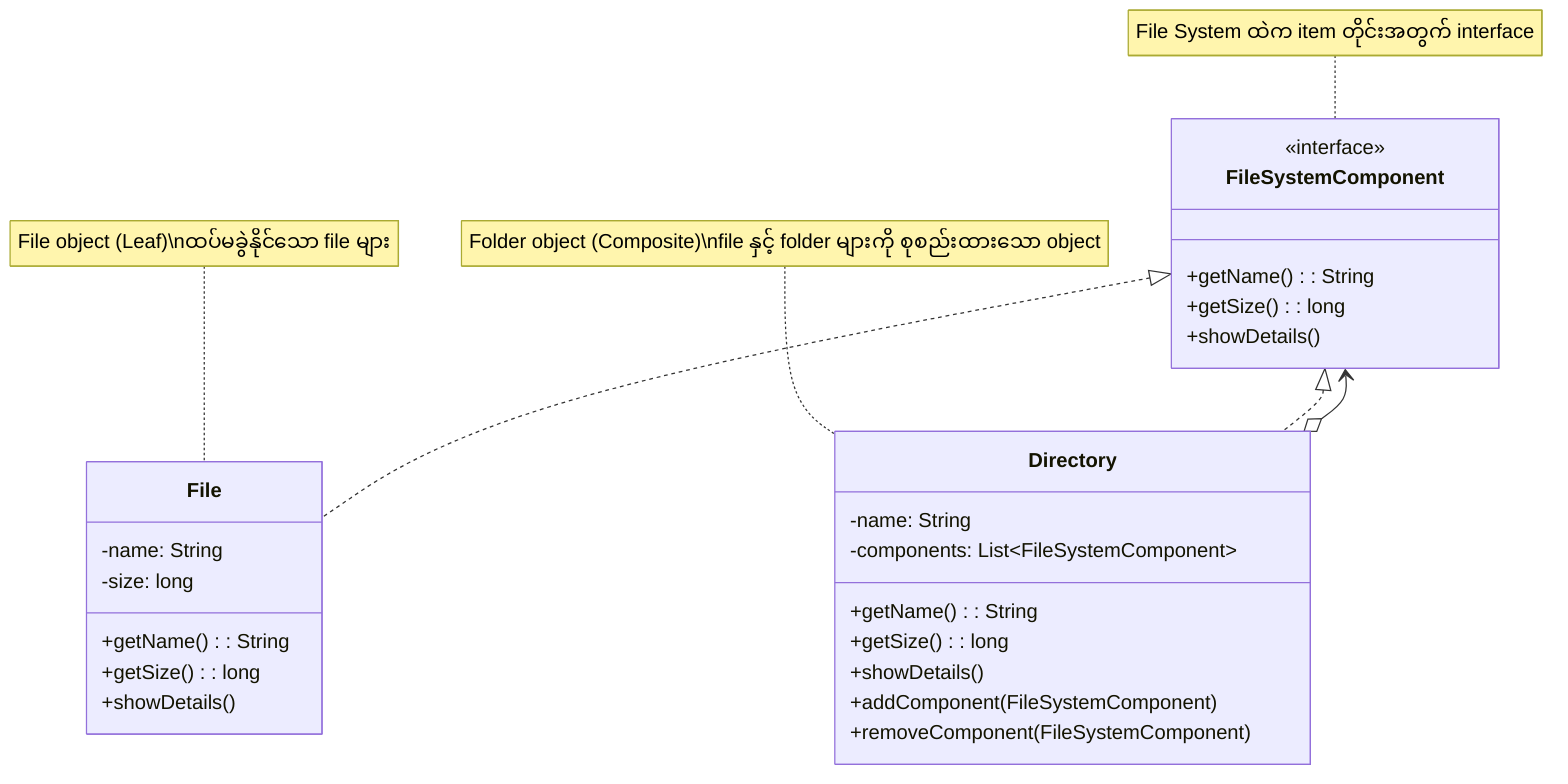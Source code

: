 classDiagram
    class FileSystemComponent {
        <<interface>>
        +getName(): String
        +getSize(): long
        +showDetails()
    }
    class File {
        -name: String
        -size: long
        +getName(): String
        +getSize(): long
        +showDetails()
    }
    class Directory {
        -name: String
        -components: List~FileSystemComponent~
        +getName(): String
        +getSize(): long
        +showDetails()
        +addComponent(FileSystemComponent)
        +removeComponent(FileSystemComponent)
    }

    FileSystemComponent <|.. File
    FileSystemComponent <|.. Directory
    Directory o--> FileSystemComponent

    note for FileSystemComponent "File System ထဲက item တိုင်းအတွက် interface"
    note for File "File object (Leaf)\nထပ်မခွဲနိုင်သော file များ"
    note for Directory "Folder object (Composite)\nfile နှင့် folder များကို စုစည်းထားသော object"